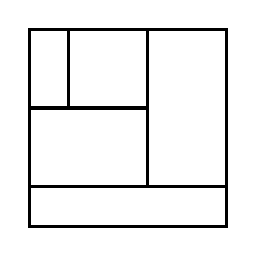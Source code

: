 \begin{tikzpicture}[very thick, scale=.5]
    \draw (0,3) rectangle (1,5);
    \draw (1,3) rectangle (3,5);
    \draw (0,1) rectangle (3,3);
    \draw (3,1) rectangle (5,5);
    \draw (0,0) rectangle (5,1);
\end{tikzpicture}
